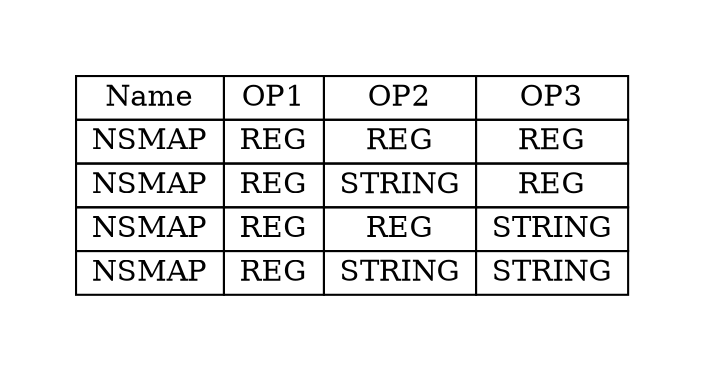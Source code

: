 digraph{
graph [pad="0.5", nodesep="0.5", ranksep="2" ]
node [shape=plain]
Foo [label=<
<table border="0" cellborder="1" cellspacing="0">
<tr><td> Name </td> <td> OP1 </td><td> OP2 </td><td> OP3 </td> </tr>
<tr><td> NSMAP </td><td> REG </td><td> REG </td><td> REG </td> </tr>
<tr><td> NSMAP </td><td> REG </td><td> STRING </td><td> REG </td> </tr>
<tr><td> NSMAP </td><td> REG </td><td> REG </td><td> STRING </td> </tr>
<tr><td> NSMAP </td><td> REG </td><td> STRING </td><td> STRING </td> </tr>
</table>>];
}
